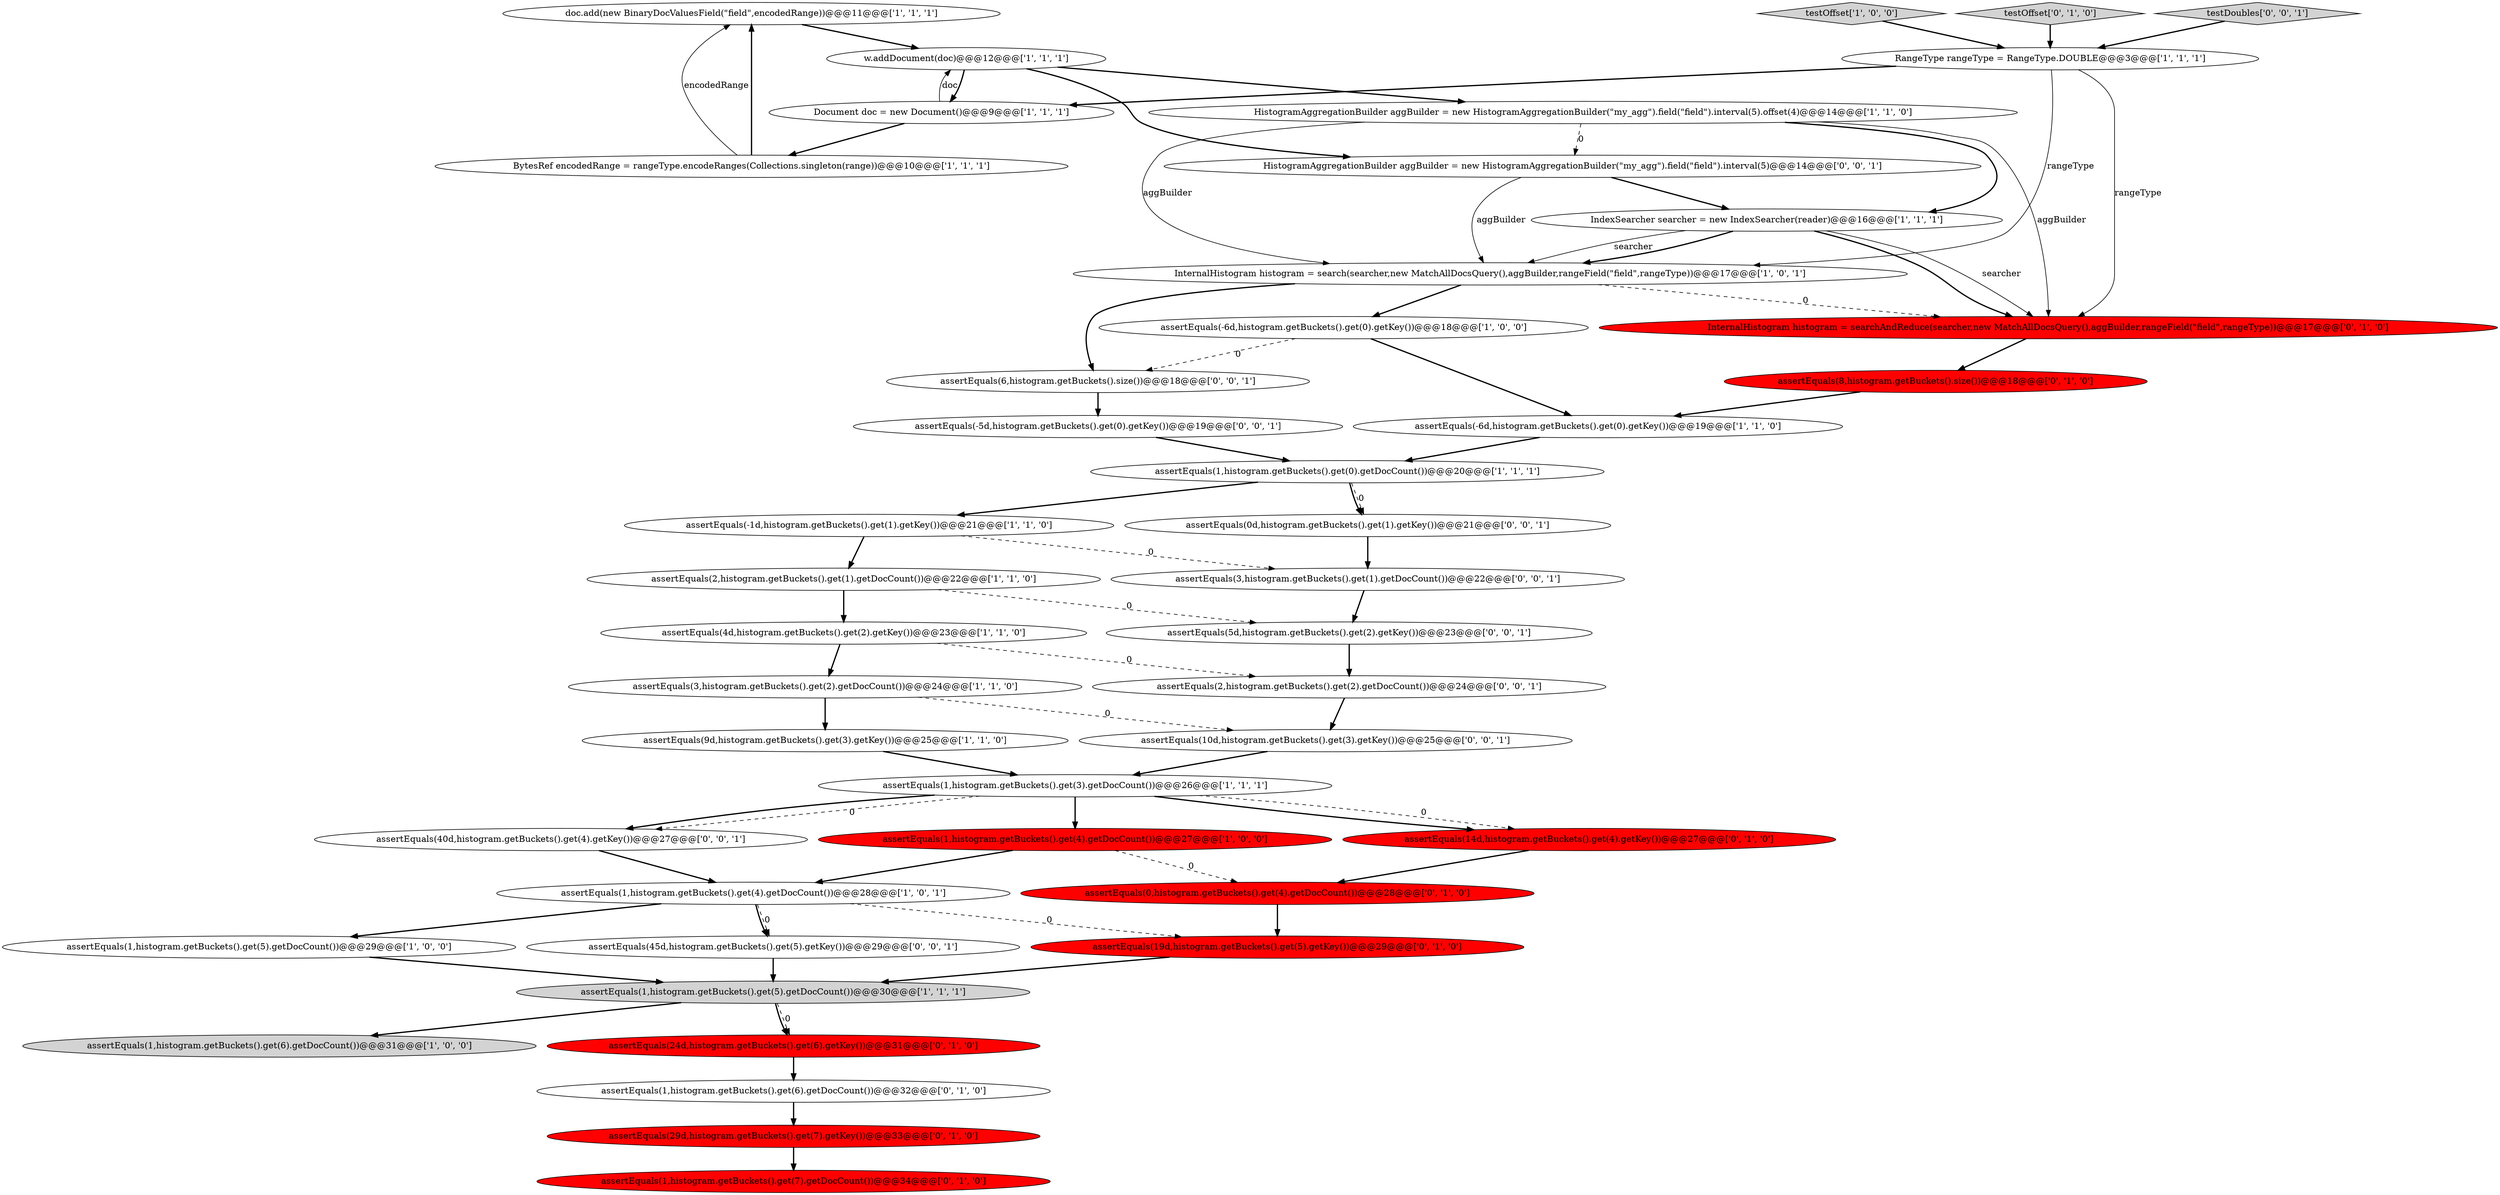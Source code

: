 digraph {
19 [style = filled, label = "doc.add(new BinaryDocValuesField(\"field\",encodedRange))@@@11@@@['1', '1', '1']", fillcolor = white, shape = ellipse image = "AAA0AAABBB1BBB"];
22 [style = filled, label = "assertEquals(1,histogram.getBuckets().get(5).getDocCount())@@@30@@@['1', '1', '1']", fillcolor = lightgray, shape = ellipse image = "AAA0AAABBB1BBB"];
35 [style = filled, label = "HistogramAggregationBuilder aggBuilder = new HistogramAggregationBuilder(\"my_agg\").field(\"field\").interval(5)@@@14@@@['0', '0', '1']", fillcolor = white, shape = ellipse image = "AAA0AAABBB3BBB"];
40 [style = filled, label = "assertEquals(0d,histogram.getBuckets().get(1).getKey())@@@21@@@['0', '0', '1']", fillcolor = white, shape = ellipse image = "AAA0AAABBB3BBB"];
17 [style = filled, label = "assertEquals(1,histogram.getBuckets().get(3).getDocCount())@@@26@@@['1', '1', '1']", fillcolor = white, shape = ellipse image = "AAA0AAABBB1BBB"];
13 [style = filled, label = "assertEquals(4d,histogram.getBuckets().get(2).getKey())@@@23@@@['1', '1', '0']", fillcolor = white, shape = ellipse image = "AAA0AAABBB1BBB"];
7 [style = filled, label = "testOffset['1', '0', '0']", fillcolor = lightgray, shape = diamond image = "AAA0AAABBB1BBB"];
27 [style = filled, label = "testOffset['0', '1', '0']", fillcolor = lightgray, shape = diamond image = "AAA0AAABBB2BBB"];
24 [style = filled, label = "assertEquals(14d,histogram.getBuckets().get(4).getKey())@@@27@@@['0', '1', '0']", fillcolor = red, shape = ellipse image = "AAA1AAABBB2BBB"];
31 [style = filled, label = "assertEquals(19d,histogram.getBuckets().get(5).getKey())@@@29@@@['0', '1', '0']", fillcolor = red, shape = ellipse image = "AAA1AAABBB2BBB"];
33 [style = filled, label = "assertEquals(5d,histogram.getBuckets().get(2).getKey())@@@23@@@['0', '0', '1']", fillcolor = white, shape = ellipse image = "AAA0AAABBB3BBB"];
36 [style = filled, label = "assertEquals(6,histogram.getBuckets().size())@@@18@@@['0', '0', '1']", fillcolor = white, shape = ellipse image = "AAA0AAABBB3BBB"];
14 [style = filled, label = "assertEquals(1,histogram.getBuckets().get(6).getDocCount())@@@31@@@['1', '0', '0']", fillcolor = lightgray, shape = ellipse image = "AAA0AAABBB1BBB"];
15 [style = filled, label = "assertEquals(9d,histogram.getBuckets().get(3).getKey())@@@25@@@['1', '1', '0']", fillcolor = white, shape = ellipse image = "AAA0AAABBB1BBB"];
25 [style = filled, label = "assertEquals(29d,histogram.getBuckets().get(7).getKey())@@@33@@@['0', '1', '0']", fillcolor = red, shape = ellipse image = "AAA1AAABBB2BBB"];
3 [style = filled, label = "assertEquals(2,histogram.getBuckets().get(1).getDocCount())@@@22@@@['1', '1', '0']", fillcolor = white, shape = ellipse image = "AAA0AAABBB1BBB"];
39 [style = filled, label = "testDoubles['0', '0', '1']", fillcolor = lightgray, shape = diamond image = "AAA0AAABBB3BBB"];
43 [style = filled, label = "assertEquals(-5d,histogram.getBuckets().get(0).getKey())@@@19@@@['0', '0', '1']", fillcolor = white, shape = ellipse image = "AAA0AAABBB3BBB"];
1 [style = filled, label = "BytesRef encodedRange = rangeType.encodeRanges(Collections.singleton(range))@@@10@@@['1', '1', '1']", fillcolor = white, shape = ellipse image = "AAA0AAABBB1BBB"];
21 [style = filled, label = "assertEquals(3,histogram.getBuckets().get(2).getDocCount())@@@24@@@['1', '1', '0']", fillcolor = white, shape = ellipse image = "AAA0AAABBB1BBB"];
18 [style = filled, label = "IndexSearcher searcher = new IndexSearcher(reader)@@@16@@@['1', '1', '1']", fillcolor = white, shape = ellipse image = "AAA0AAABBB1BBB"];
28 [style = filled, label = "assertEquals(1,histogram.getBuckets().get(6).getDocCount())@@@32@@@['0', '1', '0']", fillcolor = white, shape = ellipse image = "AAA0AAABBB2BBB"];
34 [style = filled, label = "assertEquals(40d,histogram.getBuckets().get(4).getKey())@@@27@@@['0', '0', '1']", fillcolor = white, shape = ellipse image = "AAA0AAABBB3BBB"];
0 [style = filled, label = "InternalHistogram histogram = search(searcher,new MatchAllDocsQuery(),aggBuilder,rangeField(\"field\",rangeType))@@@17@@@['1', '0', '1']", fillcolor = white, shape = ellipse image = "AAA0AAABBB1BBB"];
5 [style = filled, label = "RangeType rangeType = RangeType.DOUBLE@@@3@@@['1', '1', '1']", fillcolor = white, shape = ellipse image = "AAA0AAABBB1BBB"];
2 [style = filled, label = "assertEquals(-6d,histogram.getBuckets().get(0).getKey())@@@18@@@['1', '0', '0']", fillcolor = white, shape = ellipse image = "AAA0AAABBB1BBB"];
23 [style = filled, label = "InternalHistogram histogram = searchAndReduce(searcher,new MatchAllDocsQuery(),aggBuilder,rangeField(\"field\",rangeType))@@@17@@@['0', '1', '0']", fillcolor = red, shape = ellipse image = "AAA1AAABBB2BBB"];
26 [style = filled, label = "assertEquals(8,histogram.getBuckets().size())@@@18@@@['0', '1', '0']", fillcolor = red, shape = ellipse image = "AAA1AAABBB2BBB"];
20 [style = filled, label = "assertEquals(1,histogram.getBuckets().get(4).getDocCount())@@@28@@@['1', '0', '1']", fillcolor = white, shape = ellipse image = "AAA0AAABBB1BBB"];
8 [style = filled, label = "Document doc = new Document()@@@9@@@['1', '1', '1']", fillcolor = white, shape = ellipse image = "AAA0AAABBB1BBB"];
12 [style = filled, label = "assertEquals(-6d,histogram.getBuckets().get(0).getKey())@@@19@@@['1', '1', '0']", fillcolor = white, shape = ellipse image = "AAA0AAABBB1BBB"];
6 [style = filled, label = "assertEquals(1,histogram.getBuckets().get(0).getDocCount())@@@20@@@['1', '1', '1']", fillcolor = white, shape = ellipse image = "AAA0AAABBB1BBB"];
37 [style = filled, label = "assertEquals(3,histogram.getBuckets().get(1).getDocCount())@@@22@@@['0', '0', '1']", fillcolor = white, shape = ellipse image = "AAA0AAABBB3BBB"];
42 [style = filled, label = "assertEquals(45d,histogram.getBuckets().get(5).getKey())@@@29@@@['0', '0', '1']", fillcolor = white, shape = ellipse image = "AAA0AAABBB3BBB"];
30 [style = filled, label = "assertEquals(1,histogram.getBuckets().get(7).getDocCount())@@@34@@@['0', '1', '0']", fillcolor = red, shape = ellipse image = "AAA1AAABBB2BBB"];
9 [style = filled, label = "assertEquals(-1d,histogram.getBuckets().get(1).getKey())@@@21@@@['1', '1', '0']", fillcolor = white, shape = ellipse image = "AAA0AAABBB1BBB"];
4 [style = filled, label = "assertEquals(1,histogram.getBuckets().get(5).getDocCount())@@@29@@@['1', '0', '0']", fillcolor = white, shape = ellipse image = "AAA0AAABBB1BBB"];
16 [style = filled, label = "w.addDocument(doc)@@@12@@@['1', '1', '1']", fillcolor = white, shape = ellipse image = "AAA0AAABBB1BBB"];
11 [style = filled, label = "assertEquals(1,histogram.getBuckets().get(4).getDocCount())@@@27@@@['1', '0', '0']", fillcolor = red, shape = ellipse image = "AAA1AAABBB1BBB"];
10 [style = filled, label = "HistogramAggregationBuilder aggBuilder = new HistogramAggregationBuilder(\"my_agg\").field(\"field\").interval(5).offset(4)@@@14@@@['1', '1', '0']", fillcolor = white, shape = ellipse image = "AAA0AAABBB1BBB"];
32 [style = filled, label = "assertEquals(0,histogram.getBuckets().get(4).getDocCount())@@@28@@@['0', '1', '0']", fillcolor = red, shape = ellipse image = "AAA1AAABBB2BBB"];
41 [style = filled, label = "assertEquals(10d,histogram.getBuckets().get(3).getKey())@@@25@@@['0', '0', '1']", fillcolor = white, shape = ellipse image = "AAA0AAABBB3BBB"];
29 [style = filled, label = "assertEquals(24d,histogram.getBuckets().get(6).getKey())@@@31@@@['0', '1', '0']", fillcolor = red, shape = ellipse image = "AAA1AAABBB2BBB"];
38 [style = filled, label = "assertEquals(2,histogram.getBuckets().get(2).getDocCount())@@@24@@@['0', '0', '1']", fillcolor = white, shape = ellipse image = "AAA0AAABBB3BBB"];
36->43 [style = bold, label=""];
11->32 [style = dashed, label="0"];
10->18 [style = bold, label=""];
5->8 [style = bold, label=""];
11->20 [style = bold, label=""];
8->16 [style = solid, label="doc"];
18->0 [style = solid, label="searcher"];
31->22 [style = bold, label=""];
35->18 [style = bold, label=""];
18->23 [style = bold, label=""];
34->20 [style = bold, label=""];
16->8 [style = bold, label=""];
17->34 [style = dashed, label="0"];
17->24 [style = dashed, label="0"];
16->10 [style = bold, label=""];
39->5 [style = bold, label=""];
18->23 [style = solid, label="searcher"];
3->33 [style = dashed, label="0"];
25->30 [style = bold, label=""];
21->15 [style = bold, label=""];
0->23 [style = dashed, label="0"];
0->2 [style = bold, label=""];
24->32 [style = bold, label=""];
20->31 [style = dashed, label="0"];
22->29 [style = dashed, label="0"];
23->26 [style = bold, label=""];
22->29 [style = bold, label=""];
38->41 [style = bold, label=""];
6->40 [style = dashed, label="0"];
13->38 [style = dashed, label="0"];
12->6 [style = bold, label=""];
10->23 [style = solid, label="aggBuilder"];
43->6 [style = bold, label=""];
2->12 [style = bold, label=""];
0->36 [style = bold, label=""];
20->4 [style = bold, label=""];
19->16 [style = bold, label=""];
5->23 [style = solid, label="rangeType"];
9->37 [style = dashed, label="0"];
29->28 [style = bold, label=""];
10->0 [style = solid, label="aggBuilder"];
8->1 [style = bold, label=""];
15->17 [style = bold, label=""];
7->5 [style = bold, label=""];
26->12 [style = bold, label=""];
17->24 [style = bold, label=""];
41->17 [style = bold, label=""];
17->34 [style = bold, label=""];
20->42 [style = dashed, label="0"];
2->36 [style = dashed, label="0"];
21->41 [style = dashed, label="0"];
35->0 [style = solid, label="aggBuilder"];
6->40 [style = bold, label=""];
3->13 [style = bold, label=""];
28->25 [style = bold, label=""];
9->3 [style = bold, label=""];
20->42 [style = bold, label=""];
33->38 [style = bold, label=""];
27->5 [style = bold, label=""];
16->35 [style = bold, label=""];
6->9 [style = bold, label=""];
1->19 [style = bold, label=""];
22->14 [style = bold, label=""];
13->21 [style = bold, label=""];
37->33 [style = bold, label=""];
42->22 [style = bold, label=""];
5->0 [style = solid, label="rangeType"];
1->19 [style = solid, label="encodedRange"];
4->22 [style = bold, label=""];
18->0 [style = bold, label=""];
32->31 [style = bold, label=""];
10->35 [style = dashed, label="0"];
40->37 [style = bold, label=""];
17->11 [style = bold, label=""];
}
